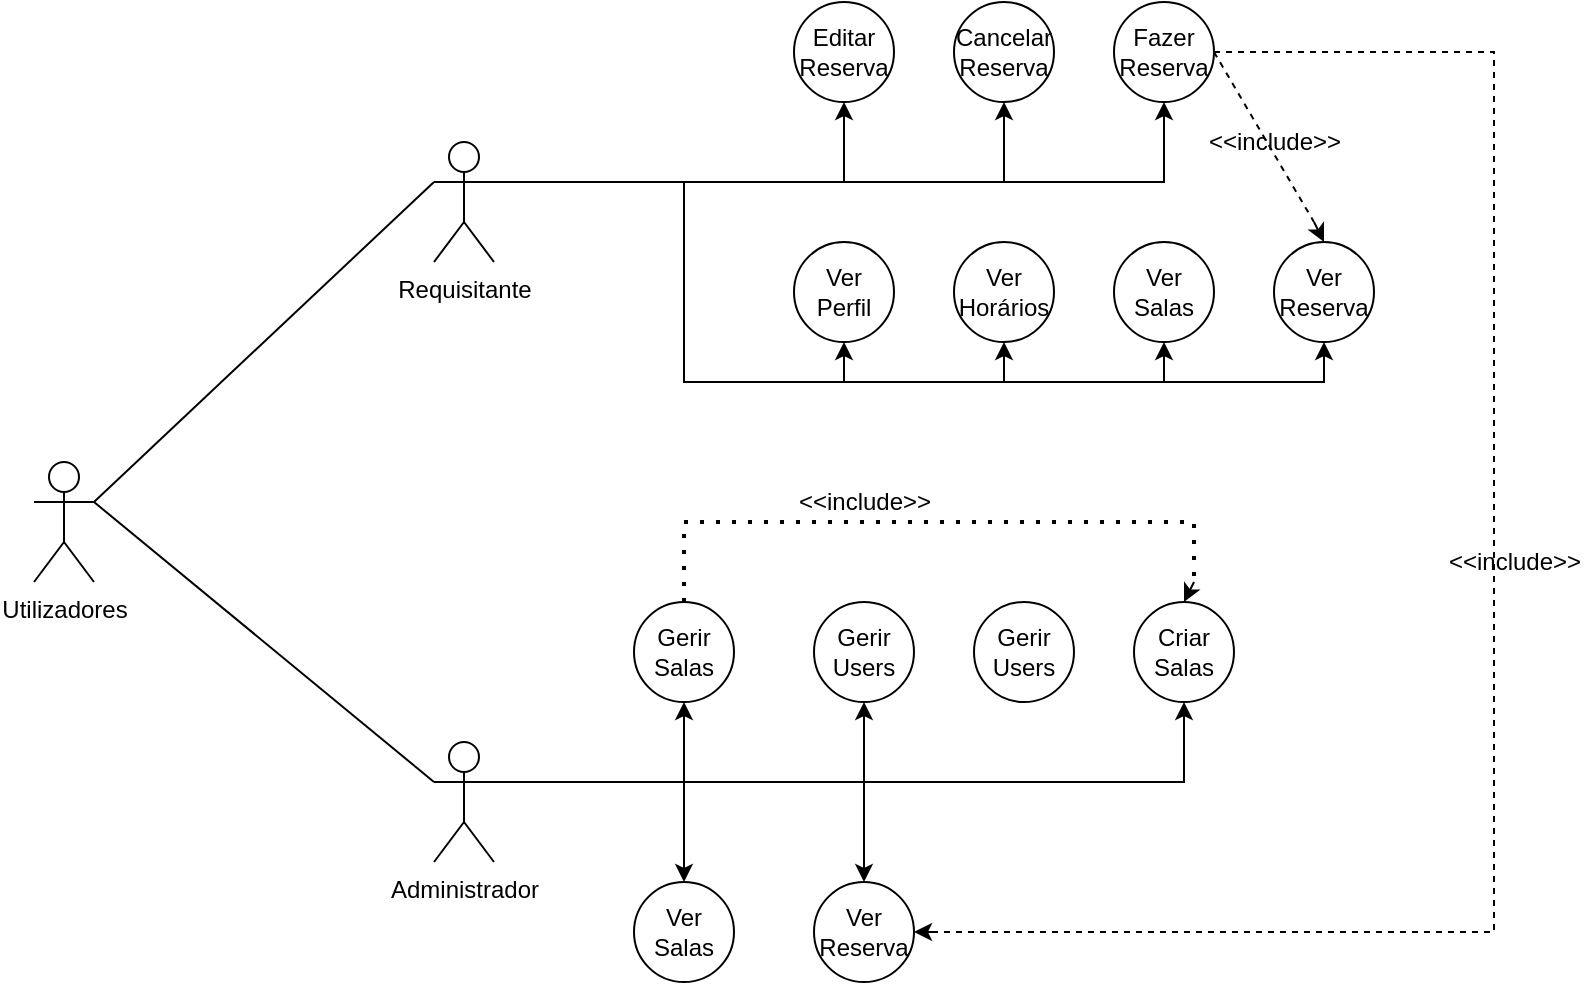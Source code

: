 <mxfile version="16.6.1" type="device"><diagram id="8NRmZJNT-bgIKiUq8-XP" name="Page-1"><mxGraphModel dx="1385" dy="635" grid="1" gridSize="10" guides="1" tooltips="1" connect="1" arrows="1" fold="1" page="1" pageScale="1" pageWidth="827" pageHeight="1169" math="0" shadow="0"><root><mxCell id="0"/><mxCell id="1" parent="0"/><mxCell id="XXazAIdojOsBiRz_KzBx-1" value="Utilizadores" style="shape=umlActor;verticalLabelPosition=bottom;verticalAlign=top;html=1;outlineConnect=0;" vertex="1" parent="1"><mxGeometry x="50" y="340" width="30" height="60" as="geometry"/></mxCell><mxCell id="XXazAIdojOsBiRz_KzBx-4" value="Requisitante" style="shape=umlActor;verticalLabelPosition=bottom;verticalAlign=top;html=1;outlineConnect=0;" vertex="1" parent="1"><mxGeometry x="250" y="180" width="30" height="60" as="geometry"/></mxCell><mxCell id="XXazAIdojOsBiRz_KzBx-6" value="" style="endArrow=none;html=1;rounded=0;exitX=1;exitY=0.333;exitDx=0;exitDy=0;exitPerimeter=0;entryX=0;entryY=0.333;entryDx=0;entryDy=0;entryPerimeter=0;" edge="1" parent="1" source="XXazAIdojOsBiRz_KzBx-1" target="XXazAIdojOsBiRz_KzBx-4"><mxGeometry width="50" height="50" relative="1" as="geometry"><mxPoint x="140" y="410" as="sourcePoint"/><mxPoint x="190" y="360" as="targetPoint"/></mxGeometry></mxCell><mxCell id="XXazAIdojOsBiRz_KzBx-8" value="Administrador" style="shape=umlActor;verticalLabelPosition=bottom;verticalAlign=top;html=1;outlineConnect=0;" vertex="1" parent="1"><mxGeometry x="250" y="480" width="30" height="60" as="geometry"/></mxCell><mxCell id="XXazAIdojOsBiRz_KzBx-9" value="" style="endArrow=none;html=1;rounded=0;entryX=0;entryY=0.333;entryDx=0;entryDy=0;entryPerimeter=0;" edge="1" parent="1" target="XXazAIdojOsBiRz_KzBx-8"><mxGeometry width="50" height="50" relative="1" as="geometry"><mxPoint x="80" y="360" as="sourcePoint"/><mxPoint x="230" y="360" as="targetPoint"/></mxGeometry></mxCell><mxCell id="XXazAIdojOsBiRz_KzBx-10" value="" style="endArrow=none;html=1;rounded=0;exitX=1;exitY=0.333;exitDx=0;exitDy=0;exitPerimeter=0;" edge="1" parent="1" source="XXazAIdojOsBiRz_KzBx-4"><mxGeometry width="50" height="50" relative="1" as="geometry"><mxPoint x="470" y="420" as="sourcePoint"/><mxPoint x="600" y="200" as="targetPoint"/></mxGeometry></mxCell><mxCell id="XXazAIdojOsBiRz_KzBx-11" value="Fazer&lt;br&gt;Reserva" style="ellipse;whiteSpace=wrap;html=1;aspect=fixed;" vertex="1" parent="1"><mxGeometry x="590" y="110" width="50" height="50" as="geometry"/></mxCell><mxCell id="XXazAIdojOsBiRz_KzBx-13" style="edgeStyle=orthogonalEdgeStyle;rounded=0;orthogonalLoop=1;jettySize=auto;html=1;entryX=0.5;entryY=1;entryDx=0;entryDy=0;" edge="1" parent="1" target="XXazAIdojOsBiRz_KzBx-11"><mxGeometry relative="1" as="geometry"><mxPoint x="310" y="160" as="targetPoint"/><mxPoint x="315" y="200" as="sourcePoint"/><Array as="points"><mxPoint x="615" y="200"/></Array></mxGeometry></mxCell><mxCell id="XXazAIdojOsBiRz_KzBx-14" value="Ver&lt;br&gt;Reserva" style="ellipse;whiteSpace=wrap;html=1;aspect=fixed;" vertex="1" parent="1"><mxGeometry x="670" y="230" width="50" height="50" as="geometry"/></mxCell><mxCell id="XXazAIdojOsBiRz_KzBx-16" style="edgeStyle=orthogonalEdgeStyle;rounded=0;orthogonalLoop=1;jettySize=auto;html=1;entryX=0.5;entryY=1;entryDx=0;entryDy=0;" edge="1" parent="1" target="XXazAIdojOsBiRz_KzBx-14"><mxGeometry relative="1" as="geometry"><mxPoint x="655" y="360" as="targetPoint"/><mxPoint x="370" y="200" as="sourcePoint"/><Array as="points"><mxPoint x="375" y="200"/><mxPoint x="375" y="300"/><mxPoint x="695" y="300"/></Array></mxGeometry></mxCell><mxCell id="XXazAIdojOsBiRz_KzBx-18" value="" style="endArrow=none;html=1;rounded=0;exitX=1;exitY=0.333;exitDx=0;exitDy=0;exitPerimeter=0;" edge="1" parent="1" source="XXazAIdojOsBiRz_KzBx-8"><mxGeometry width="50" height="50" relative="1" as="geometry"><mxPoint x="340" y="500" as="sourcePoint"/><mxPoint x="550" y="500" as="targetPoint"/></mxGeometry></mxCell><mxCell id="XXazAIdojOsBiRz_KzBx-19" value="Gerir&lt;br&gt;Salas" style="ellipse;whiteSpace=wrap;html=1;aspect=fixed;" vertex="1" parent="1"><mxGeometry x="350" y="410" width="50" height="50" as="geometry"/></mxCell><mxCell id="XXazAIdojOsBiRz_KzBx-20" style="edgeStyle=orthogonalEdgeStyle;rounded=0;orthogonalLoop=1;jettySize=auto;html=1;entryX=0.5;entryY=1;entryDx=0;entryDy=0;" edge="1" parent="1" target="XXazAIdojOsBiRz_KzBx-19"><mxGeometry relative="1" as="geometry"><mxPoint x="465" y="405" as="targetPoint"/><mxPoint x="370" y="500" as="sourcePoint"/><Array as="points"><mxPoint x="375" y="500"/></Array></mxGeometry></mxCell><mxCell id="XXazAIdojOsBiRz_KzBx-21" value="Ver&lt;br&gt;Salas" style="ellipse;whiteSpace=wrap;html=1;aspect=fixed;" vertex="1" parent="1"><mxGeometry x="350" y="550" width="50" height="50" as="geometry"/></mxCell><mxCell id="XXazAIdojOsBiRz_KzBx-22" value="Gerir&lt;br&gt;Users" style="ellipse;whiteSpace=wrap;html=1;aspect=fixed;" vertex="1" parent="1"><mxGeometry x="440" y="410" width="50" height="50" as="geometry"/></mxCell><mxCell id="XXazAIdojOsBiRz_KzBx-23" style="edgeStyle=orthogonalEdgeStyle;rounded=0;orthogonalLoop=1;jettySize=auto;html=1;entryX=0.5;entryY=1;entryDx=0;entryDy=0;" edge="1" parent="1" target="XXazAIdojOsBiRz_KzBx-22"><mxGeometry relative="1" as="geometry"><mxPoint x="385" y="470" as="targetPoint"/><mxPoint x="470" y="500" as="sourcePoint"/><Array as="points"><mxPoint x="465" y="500"/></Array></mxGeometry></mxCell><mxCell id="XXazAIdojOsBiRz_KzBx-24" value="Criar&lt;br&gt;Salas" style="ellipse;whiteSpace=wrap;html=1;aspect=fixed;" vertex="1" parent="1"><mxGeometry x="600" y="410" width="50" height="50" as="geometry"/></mxCell><mxCell id="XXazAIdojOsBiRz_KzBx-25" style="edgeStyle=orthogonalEdgeStyle;rounded=0;orthogonalLoop=1;jettySize=auto;html=1;entryX=0.5;entryY=1;entryDx=0;entryDy=0;" edge="1" parent="1" target="XXazAIdojOsBiRz_KzBx-24"><mxGeometry relative="1" as="geometry"><mxPoint x="510" y="450" as="targetPoint"/><mxPoint x="550" y="500" as="sourcePoint"/><Array as="points"><mxPoint x="625" y="500"/></Array></mxGeometry></mxCell><mxCell id="XXazAIdojOsBiRz_KzBx-26" value="Ver&lt;br&gt;Reserva" style="ellipse;whiteSpace=wrap;html=1;aspect=fixed;" vertex="1" parent="1"><mxGeometry x="440" y="550" width="50" height="50" as="geometry"/></mxCell><mxCell id="XXazAIdojOsBiRz_KzBx-27" style="edgeStyle=orthogonalEdgeStyle;rounded=0;orthogonalLoop=1;jettySize=auto;html=1;entryX=0.5;entryY=0;entryDx=0;entryDy=0;" edge="1" parent="1" target="XXazAIdojOsBiRz_KzBx-21"><mxGeometry relative="1" as="geometry"><mxPoint x="419" y="500" as="targetPoint"/><mxPoint x="380" y="500" as="sourcePoint"/><Array as="points"><mxPoint x="375" y="500"/></Array></mxGeometry></mxCell><mxCell id="XXazAIdojOsBiRz_KzBx-28" style="edgeStyle=orthogonalEdgeStyle;rounded=0;orthogonalLoop=1;jettySize=auto;html=1;entryX=0.5;entryY=0;entryDx=0;entryDy=0;" edge="1" parent="1" target="XXazAIdojOsBiRz_KzBx-26"><mxGeometry relative="1" as="geometry"><mxPoint x="385" y="560" as="targetPoint"/><mxPoint x="465" y="500" as="sourcePoint"/><Array as="points"><mxPoint x="465" y="530"/><mxPoint x="465" y="530"/></Array></mxGeometry></mxCell><mxCell id="XXazAIdojOsBiRz_KzBx-29" value="Editar&lt;br&gt;Reserva" style="ellipse;whiteSpace=wrap;html=1;aspect=fixed;" vertex="1" parent="1"><mxGeometry x="430" y="110" width="50" height="50" as="geometry"/></mxCell><mxCell id="XXazAIdojOsBiRz_KzBx-30" style="edgeStyle=orthogonalEdgeStyle;rounded=0;orthogonalLoop=1;jettySize=auto;html=1;entryX=0.5;entryY=1;entryDx=0;entryDy=0;" edge="1" parent="1" target="XXazAIdojOsBiRz_KzBx-29"><mxGeometry relative="1" as="geometry"><mxPoint x="440" y="180" as="targetPoint"/><mxPoint x="460" y="200" as="sourcePoint"/><Array as="points"><mxPoint x="455" y="200"/></Array></mxGeometry></mxCell><mxCell id="XXazAIdojOsBiRz_KzBx-31" value="Cancelar&lt;br&gt;Reserva" style="ellipse;whiteSpace=wrap;html=1;aspect=fixed;" vertex="1" parent="1"><mxGeometry x="510" y="110" width="50" height="50" as="geometry"/></mxCell><mxCell id="XXazAIdojOsBiRz_KzBx-32" style="edgeStyle=orthogonalEdgeStyle;rounded=0;orthogonalLoop=1;jettySize=auto;html=1;entryX=0.5;entryY=1;entryDx=0;entryDy=0;" edge="1" parent="1" target="XXazAIdojOsBiRz_KzBx-31"><mxGeometry relative="1" as="geometry"><mxPoint x="465" y="170" as="targetPoint"/><mxPoint x="530" y="200" as="sourcePoint"/><Array as="points"><mxPoint x="535" y="200"/></Array></mxGeometry></mxCell><mxCell id="XXazAIdojOsBiRz_KzBx-33" value="Ver&lt;br&gt;Perfil" style="ellipse;whiteSpace=wrap;html=1;aspect=fixed;" vertex="1" parent="1"><mxGeometry x="430" y="230" width="50" height="50" as="geometry"/></mxCell><mxCell id="XXazAIdojOsBiRz_KzBx-35" style="edgeStyle=orthogonalEdgeStyle;rounded=0;orthogonalLoop=1;jettySize=auto;html=1;entryX=0.5;entryY=1;entryDx=0;entryDy=0;" edge="1" parent="1" target="XXazAIdojOsBiRz_KzBx-33"><mxGeometry relative="1" as="geometry"><mxPoint x="464.58" y="310" as="targetPoint"/><mxPoint x="455" y="300" as="sourcePoint"/><Array as="points"><mxPoint x="455" y="300"/><mxPoint x="455" y="300"/></Array></mxGeometry></mxCell><mxCell id="XXazAIdojOsBiRz_KzBx-37" value="Ver&lt;br&gt;Horários" style="ellipse;whiteSpace=wrap;html=1;aspect=fixed;" vertex="1" parent="1"><mxGeometry x="510" y="230" width="50" height="50" as="geometry"/></mxCell><mxCell id="XXazAIdojOsBiRz_KzBx-38" value="Ver&lt;br&gt;Salas" style="ellipse;whiteSpace=wrap;html=1;aspect=fixed;" vertex="1" parent="1"><mxGeometry x="590" y="230" width="50" height="50" as="geometry"/></mxCell><mxCell id="XXazAIdojOsBiRz_KzBx-39" style="edgeStyle=orthogonalEdgeStyle;rounded=0;orthogonalLoop=1;jettySize=auto;html=1;entryX=0.5;entryY=1;entryDx=0;entryDy=0;" edge="1" parent="1" target="XXazAIdojOsBiRz_KzBx-37"><mxGeometry relative="1" as="geometry"><mxPoint x="255" y="60" as="targetPoint"/><mxPoint x="540" y="300" as="sourcePoint"/><Array as="points"><mxPoint x="535" y="300"/></Array></mxGeometry></mxCell><mxCell id="XXazAIdojOsBiRz_KzBx-40" style="edgeStyle=orthogonalEdgeStyle;rounded=0;orthogonalLoop=1;jettySize=auto;html=1;entryX=0.5;entryY=1;entryDx=0;entryDy=0;" edge="1" parent="1" target="XXazAIdojOsBiRz_KzBx-38"><mxGeometry relative="1" as="geometry"><mxPoint x="545" y="290" as="targetPoint"/><mxPoint x="620" y="300" as="sourcePoint"/><Array as="points"><mxPoint x="615" y="300"/></Array></mxGeometry></mxCell><mxCell id="XXazAIdojOsBiRz_KzBx-43" value="" style="endArrow=none;dashed=1;html=1;rounded=0;exitX=1;exitY=0.5;exitDx=0;exitDy=0;" edge="1" parent="1" source="XXazAIdojOsBiRz_KzBx-11"><mxGeometry width="50" height="50" relative="1" as="geometry"><mxPoint x="420" y="340" as="sourcePoint"/><mxPoint x="690" y="220" as="targetPoint"/></mxGeometry></mxCell><mxCell id="XXazAIdojOsBiRz_KzBx-45" value="" style="endArrow=classic;html=1;rounded=0;entryX=0.5;entryY=0;entryDx=0;entryDy=0;" edge="1" parent="1" target="XXazAIdojOsBiRz_KzBx-14"><mxGeometry width="50" height="50" relative="1" as="geometry"><mxPoint x="690" y="220" as="sourcePoint"/><mxPoint x="450" y="60" as="targetPoint"/></mxGeometry></mxCell><mxCell id="XXazAIdojOsBiRz_KzBx-46" value="&amp;lt;&amp;lt;include&amp;gt;&amp;gt;" style="text;html=1;align=center;verticalAlign=middle;resizable=0;points=[];autosize=1;strokeColor=none;fillColor=none;" vertex="1" parent="1"><mxGeometry x="630" y="170" width="80" height="20" as="geometry"/></mxCell><mxCell id="XXazAIdojOsBiRz_KzBx-48" value="&amp;lt;&amp;lt;include&amp;gt;&amp;gt;" style="text;html=1;align=center;verticalAlign=middle;resizable=0;points=[];autosize=1;strokeColor=none;fillColor=none;" vertex="1" parent="1"><mxGeometry x="425" y="350" width="80" height="20" as="geometry"/></mxCell><mxCell id="XXazAIdojOsBiRz_KzBx-49" value="" style="endArrow=classic;html=1;rounded=0;entryX=0.5;entryY=0;entryDx=0;entryDy=0;" edge="1" parent="1" target="XXazAIdojOsBiRz_KzBx-24"><mxGeometry width="50" height="50" relative="1" as="geometry"><mxPoint x="630" y="400" as="sourcePoint"/><mxPoint x="630" y="360" as="targetPoint"/></mxGeometry></mxCell><mxCell id="XXazAIdojOsBiRz_KzBx-52" value="" style="endArrow=none;dashed=1;html=1;rounded=0;exitX=1;exitY=0.5;exitDx=0;exitDy=0;" edge="1" parent="1" source="XXazAIdojOsBiRz_KzBx-11"><mxGeometry width="50" height="50" relative="1" as="geometry"><mxPoint x="650.0" y="145" as="sourcePoint"/><mxPoint x="500" y="575" as="targetPoint"/><Array as="points"><mxPoint x="780" y="135"/><mxPoint x="780" y="575"/></Array></mxGeometry></mxCell><mxCell id="XXazAIdojOsBiRz_KzBx-53" value="" style="endArrow=classic;html=1;rounded=0;entryX=1;entryY=0.5;entryDx=0;entryDy=0;" edge="1" parent="1" target="XXazAIdojOsBiRz_KzBx-26"><mxGeometry width="50" height="50" relative="1" as="geometry"><mxPoint x="500" y="575" as="sourcePoint"/><mxPoint x="480" y="330" as="targetPoint"/></mxGeometry></mxCell><mxCell id="XXazAIdojOsBiRz_KzBx-54" value="&amp;lt;&amp;lt;include&amp;gt;&amp;gt;" style="text;html=1;align=center;verticalAlign=middle;resizable=0;points=[];autosize=1;strokeColor=none;fillColor=none;" vertex="1" parent="1"><mxGeometry x="750" y="380" width="80" height="20" as="geometry"/></mxCell><mxCell id="XXazAIdojOsBiRz_KzBx-55" value="Gerir&lt;br&gt;Users" style="ellipse;whiteSpace=wrap;html=1;aspect=fixed;" vertex="1" parent="1"><mxGeometry x="520" y="410" width="50" height="50" as="geometry"/></mxCell><mxCell id="XXazAIdojOsBiRz_KzBx-56" value="" style="endArrow=none;dashed=1;html=1;dashPattern=1 3;strokeWidth=2;rounded=0;exitX=0.5;exitY=0;exitDx=0;exitDy=0;" edge="1" parent="1" source="XXazAIdojOsBiRz_KzBx-19"><mxGeometry width="50" height="50" relative="1" as="geometry"><mxPoint x="560" y="470" as="sourcePoint"/><mxPoint x="630" y="400" as="targetPoint"/><Array as="points"><mxPoint x="375" y="370"/><mxPoint x="630" y="370"/><mxPoint x="630" y="390"/></Array></mxGeometry></mxCell></root></mxGraphModel></diagram></mxfile>